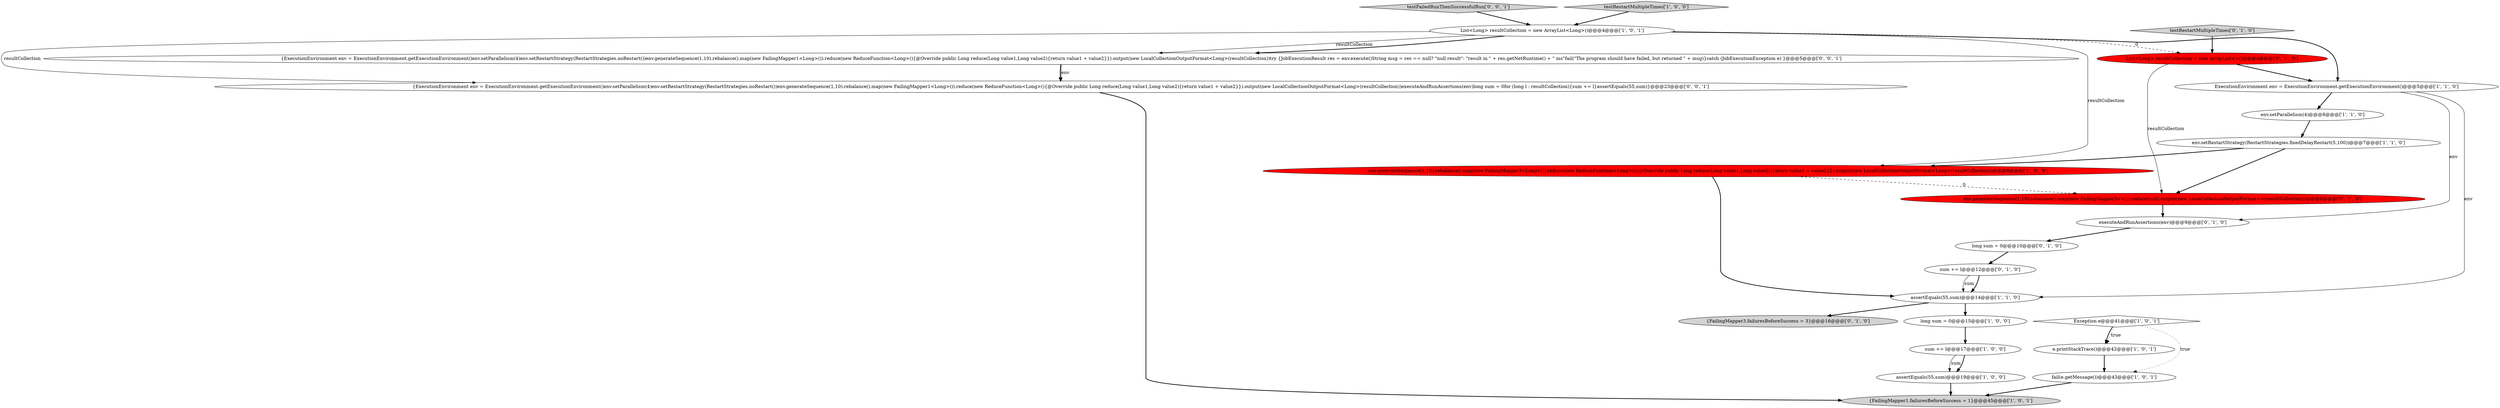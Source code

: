 digraph {
21 [style = filled, label = "{ExecutionEnvironment env = ExecutionEnvironment.getExecutionEnvironment()env.setParallelism(4)env.setRestartStrategy(RestartStrategies.noRestart())env.generateSequence(1,10).rebalance().map(new FailingMapper1<Long>()).reduce(new ReduceFunction<Long>(){@Override public Long reduce(Long value1,Long value2){return value1 + value2}}).output(new LocalCollectionOutputFormat<Long>(resultCollection))try {JobExecutionResult res = env.execute()String msg = res == null? \"null result\": \"result in \" + res.getNetRuntime() + \" ms\"fail(\"The program should have failed, but returned \" + msg)}catch (JobExecutionException e) }@@@5@@@['0', '0', '1']", fillcolor = white, shape = ellipse image = "AAA0AAABBB3BBB"];
4 [style = filled, label = "assertEquals(55,sum)@@@14@@@['1', '1', '0']", fillcolor = white, shape = ellipse image = "AAA0AAABBB1BBB"];
3 [style = filled, label = "e.printStackTrace()@@@42@@@['1', '0', '1']", fillcolor = white, shape = ellipse image = "AAA0AAABBB1BBB"];
22 [style = filled, label = "{ExecutionEnvironment env = ExecutionEnvironment.getExecutionEnvironment()env.setParallelism(4)env.setRestartStrategy(RestartStrategies.noRestart())env.generateSequence(1,10).rebalance().map(new FailingMapper1<Long>()).reduce(new ReduceFunction<Long>(){@Override public Long reduce(Long value1,Long value2){return value1 + value2}}).output(new LocalCollectionOutputFormat<Long>(resultCollection))executeAndRunAssertions(env)long sum = 0for (long l : resultCollection){sum += l}assertEquals(55,sum)}@@@23@@@['0', '0', '1']", fillcolor = white, shape = ellipse image = "AAA0AAABBB3BBB"];
23 [style = filled, label = "testFailedRunThenSuccessfulRun['0', '0', '1']", fillcolor = lightgray, shape = diamond image = "AAA0AAABBB3BBB"];
15 [style = filled, label = "long sum = 0@@@10@@@['0', '1', '0']", fillcolor = white, shape = ellipse image = "AAA0AAABBB2BBB"];
8 [style = filled, label = "{FailingMapper1.failuresBeforeSuccess = 1}@@@45@@@['1', '0', '1']", fillcolor = lightgray, shape = ellipse image = "AAA0AAABBB1BBB"];
12 [style = filled, label = "env.setParallelism(4)@@@6@@@['1', '1', '0']", fillcolor = white, shape = ellipse image = "AAA0AAABBB1BBB"];
10 [style = filled, label = "sum += l@@@17@@@['1', '0', '0']", fillcolor = white, shape = ellipse image = "AAA0AAABBB1BBB"];
1 [style = filled, label = "env.setRestartStrategy(RestartStrategies.fixedDelayRestart(5,100))@@@7@@@['1', '1', '0']", fillcolor = white, shape = ellipse image = "AAA0AAABBB1BBB"];
18 [style = filled, label = "sum += l@@@12@@@['0', '1', '0']", fillcolor = white, shape = ellipse image = "AAA0AAABBB2BBB"];
5 [style = filled, label = "Exception e@@@41@@@['1', '0', '1']", fillcolor = white, shape = diamond image = "AAA0AAABBB1BBB"];
13 [style = filled, label = "long sum = 0@@@15@@@['1', '0', '0']", fillcolor = white, shape = ellipse image = "AAA0AAABBB1BBB"];
14 [style = filled, label = "env.generateSequence(1,10).rebalance().map(new FailingMapper3<>()).reduce(null).output(new LocalCollectionOutputFormat<>(resultCollection))@@@8@@@['0', '1', '0']", fillcolor = red, shape = ellipse image = "AAA1AAABBB2BBB"];
2 [style = filled, label = "env.generateSequence(1,10).rebalance().map(new FailingMapper3<Long>()).reduce(new ReduceFunction<Long>(){@Override public Long reduce(Long value1,Long value2){return value1 + value2}}).output(new LocalCollectionOutputFormat<Long>(resultCollection))@@@8@@@['1', '0', '0']", fillcolor = red, shape = ellipse image = "AAA1AAABBB1BBB"];
6 [style = filled, label = "ExecutionEnvironment env = ExecutionEnvironment.getExecutionEnvironment()@@@5@@@['1', '1', '0']", fillcolor = white, shape = ellipse image = "AAA0AAABBB1BBB"];
7 [style = filled, label = "assertEquals(55,sum)@@@19@@@['1', '0', '0']", fillcolor = white, shape = ellipse image = "AAA0AAABBB1BBB"];
9 [style = filled, label = "fail(e.getMessage())@@@43@@@['1', '0', '1']", fillcolor = white, shape = ellipse image = "AAA0AAABBB1BBB"];
11 [style = filled, label = "testRestartMultipleTimes['1', '0', '0']", fillcolor = lightgray, shape = diamond image = "AAA0AAABBB1BBB"];
16 [style = filled, label = "{FailingMapper3.failuresBeforeSuccess = 3}@@@16@@@['0', '1', '0']", fillcolor = lightgray, shape = ellipse image = "AAA0AAABBB2BBB"];
0 [style = filled, label = "List<Long> resultCollection = new ArrayList<Long>()@@@4@@@['1', '0', '1']", fillcolor = white, shape = ellipse image = "AAA0AAABBB1BBB"];
17 [style = filled, label = "List<Long> resultCollection = new ArrayList<>()@@@4@@@['0', '1', '0']", fillcolor = red, shape = ellipse image = "AAA1AAABBB2BBB"];
19 [style = filled, label = "executeAndRunAssertions(env)@@@9@@@['0', '1', '0']", fillcolor = white, shape = ellipse image = "AAA0AAABBB2BBB"];
20 [style = filled, label = "testRestartMultipleTimes['0', '1', '0']", fillcolor = lightgray, shape = diamond image = "AAA0AAABBB2BBB"];
5->3 [style = bold, label=""];
13->10 [style = bold, label=""];
10->7 [style = solid, label="sum"];
0->21 [style = solid, label="resultCollection"];
20->17 [style = bold, label=""];
6->4 [style = solid, label="env"];
17->14 [style = solid, label="resultCollection"];
17->6 [style = bold, label=""];
0->6 [style = bold, label=""];
4->13 [style = bold, label=""];
0->22 [style = solid, label="resultCollection"];
14->19 [style = bold, label=""];
0->21 [style = bold, label=""];
5->3 [style = dotted, label="true"];
7->8 [style = bold, label=""];
12->1 [style = bold, label=""];
2->4 [style = bold, label=""];
10->7 [style = bold, label=""];
9->8 [style = bold, label=""];
15->18 [style = bold, label=""];
23->0 [style = bold, label=""];
0->17 [style = dashed, label="0"];
22->8 [style = bold, label=""];
3->9 [style = bold, label=""];
21->22 [style = solid, label="env"];
11->0 [style = bold, label=""];
18->4 [style = bold, label=""];
2->14 [style = dashed, label="0"];
21->22 [style = bold, label=""];
6->19 [style = solid, label="env"];
0->2 [style = solid, label="resultCollection"];
18->4 [style = solid, label="sum"];
5->9 [style = dotted, label="true"];
1->14 [style = bold, label=""];
1->2 [style = bold, label=""];
19->15 [style = bold, label=""];
4->16 [style = bold, label=""];
6->12 [style = bold, label=""];
}
